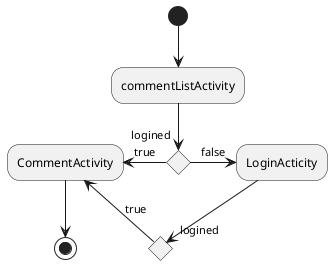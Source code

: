 @startuml
(*)-->"commentListActivity"
if "logined" then
-left->[true] "CommentActivity"
-down-> (*)
else
-right->[false] "LoginActicity"
if"logined " then
-->[true] "CommentActivity"






@enduml